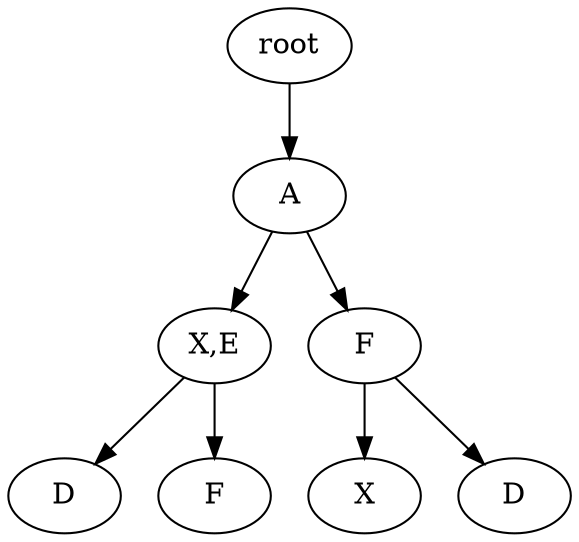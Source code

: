 strict digraph G {
	graph [name=G];
	0	 [label=root];
	1	 [label=A];
	0 -> 1;
	2	 [label="X,E"];
	1 -> 2;
	3	 [label=F];
	1 -> 3;
	4	 [label=D]
	2 -> 4;
	5	 [label=F]
	2 -> 5;
	6	 [label=X]
	3 -> 6;	
	7	 [label=D]
	3 -> 7;	
}
